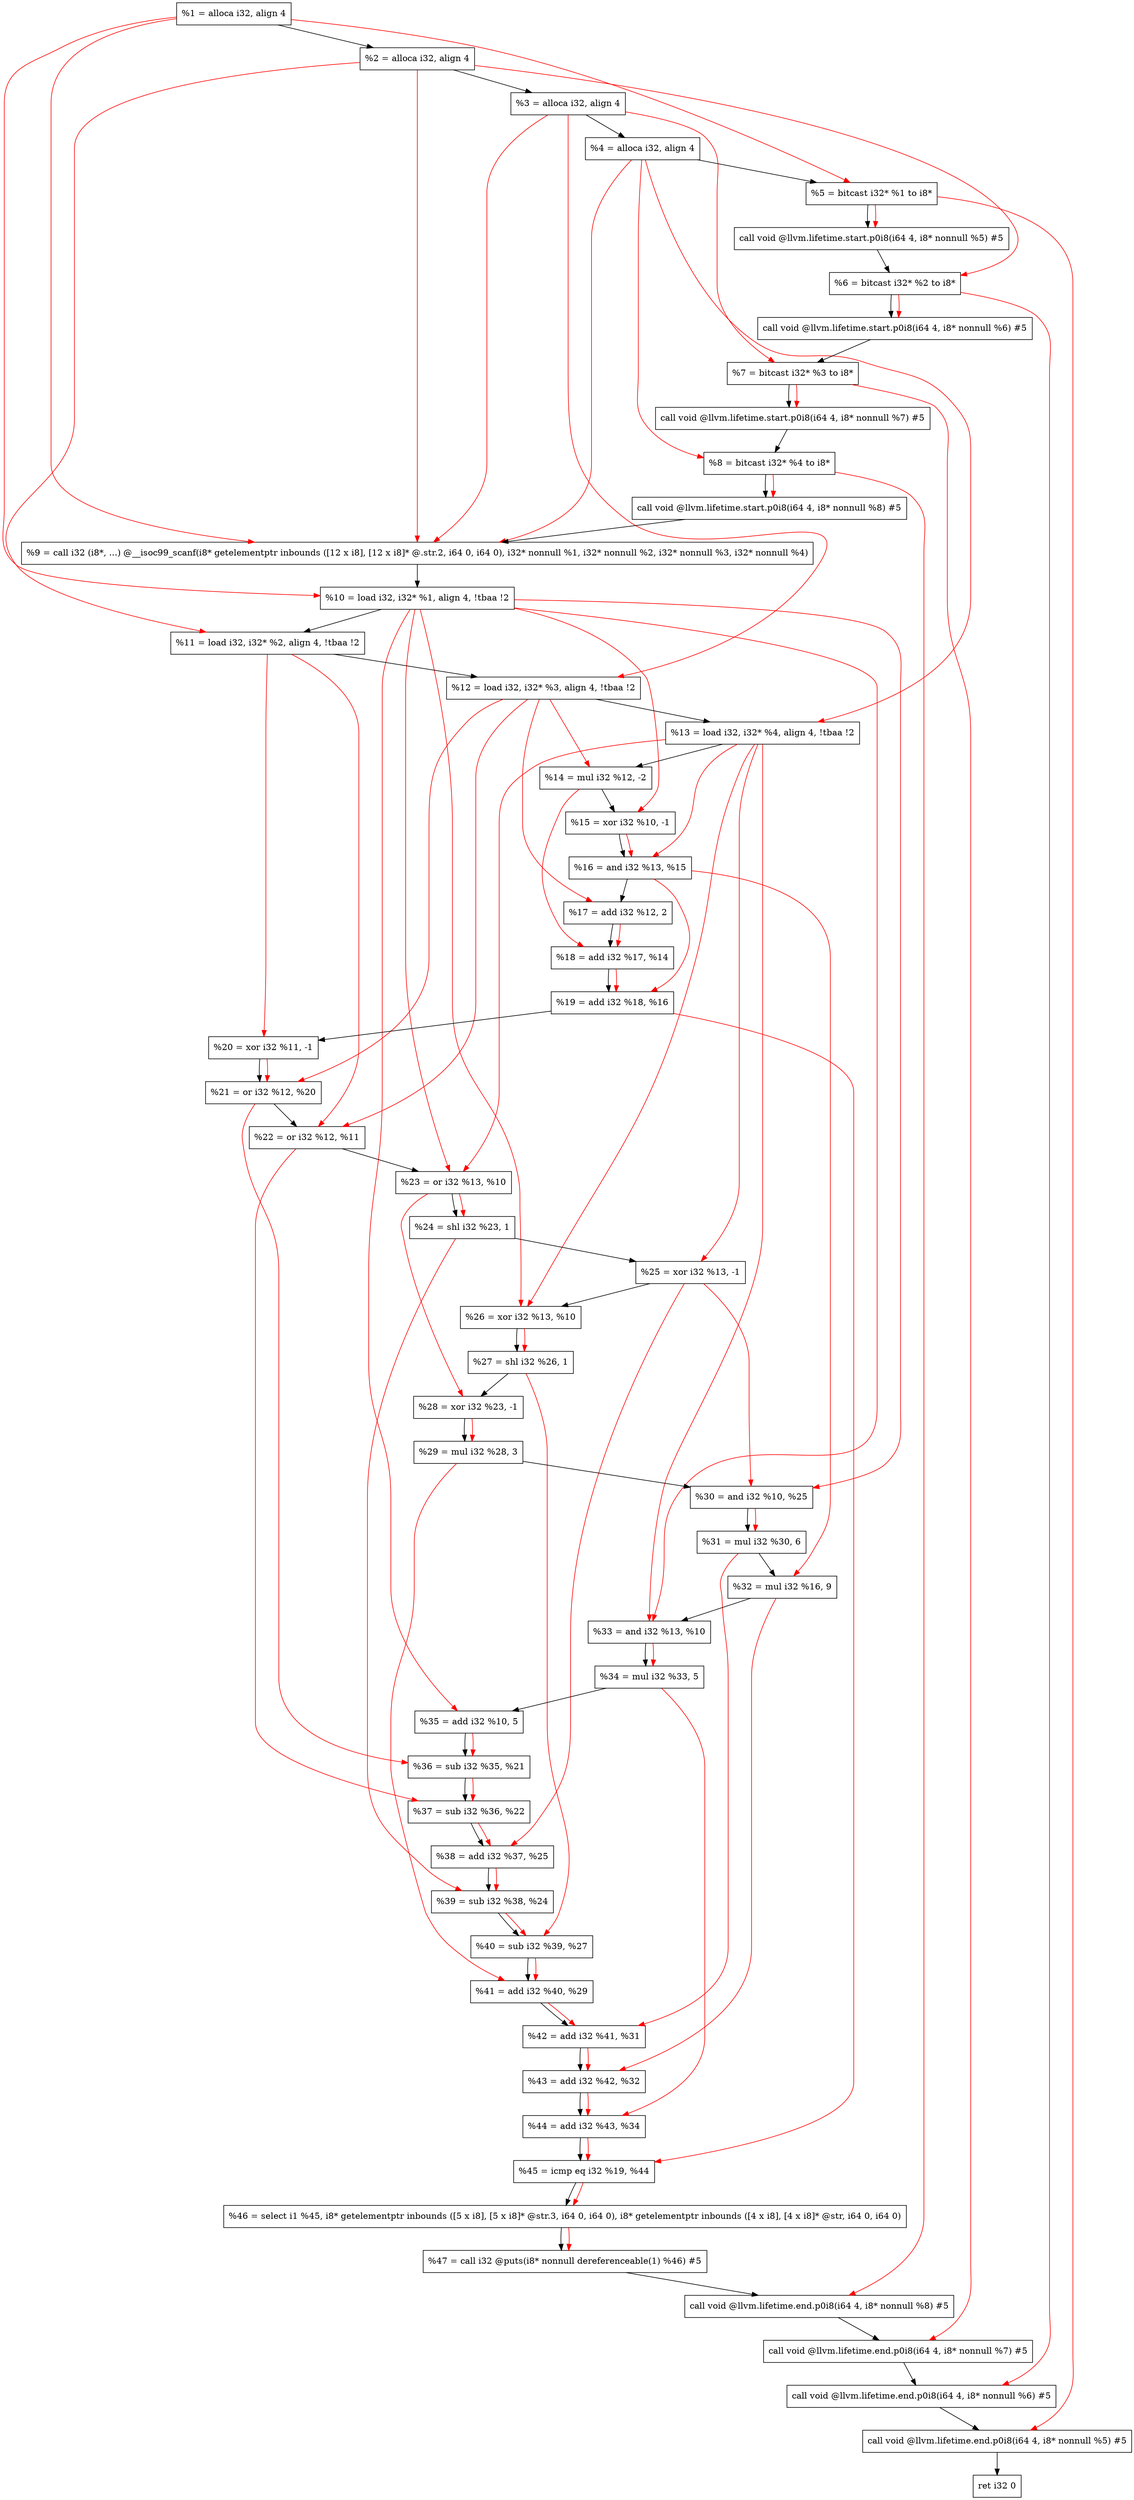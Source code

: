 digraph "DFG for'main' function" {
	Node0xa66738[shape=record, label="  %1 = alloca i32, align 4"];
	Node0xa667b8[shape=record, label="  %2 = alloca i32, align 4"];
	Node0xa66848[shape=record, label="  %3 = alloca i32, align 4"];
	Node0xa668a8[shape=record, label="  %4 = alloca i32, align 4"];
	Node0xa66958[shape=record, label="  %5 = bitcast i32* %1 to i8*"];
	Node0xa66d88[shape=record, label="  call void @llvm.lifetime.start.p0i8(i64 4, i8* nonnull %5) #5"];
	Node0xa66e68[shape=record, label="  %6 = bitcast i32* %2 to i8*"];
	Node0xa66f68[shape=record, label="  call void @llvm.lifetime.start.p0i8(i64 4, i8* nonnull %6) #5"];
	Node0xa67028[shape=record, label="  %7 = bitcast i32* %3 to i8*"];
	Node0xa670d8[shape=record, label="  call void @llvm.lifetime.start.p0i8(i64 4, i8* nonnull %7) #5"];
	Node0xa67198[shape=record, label="  %8 = bitcast i32* %4 to i8*"];
	Node0xa67248[shape=record, label="  call void @llvm.lifetime.start.p0i8(i64 4, i8* nonnull %8) #5"];
	Node0xa619b0[shape=record, label="  %9 = call i32 (i8*, ...) @__isoc99_scanf(i8* getelementptr inbounds ([12 x i8], [12 x i8]* @.str.2, i64 0, i64 0), i32* nonnull %1, i32* nonnull %2, i32* nonnull %3, i32* nonnull %4)"];
	Node0xa67448[shape=record, label="  %10 = load i32, i32* %1, align 4, !tbaa !2"];
	Node0xa683b8[shape=record, label="  %11 = load i32, i32* %2, align 4, !tbaa !2"];
	Node0xa68a28[shape=record, label="  %12 = load i32, i32* %3, align 4, !tbaa !2"];
	Node0xa68a88[shape=record, label="  %13 = load i32, i32* %4, align 4, !tbaa !2"];
	Node0xa68b00[shape=record, label="  %14 = mul i32 %12, -2"];
	Node0xa68b70[shape=record, label="  %15 = xor i32 %10, -1"];
	Node0xa68be0[shape=record, label="  %16 = and i32 %13, %15"];
	Node0xa68c50[shape=record, label="  %17 = add i32 %12, 2"];
	Node0xa68cc0[shape=record, label="  %18 = add i32 %17, %14"];
	Node0xa68d30[shape=record, label="  %19 = add i32 %18, %16"];
	Node0xa68da0[shape=record, label="  %20 = xor i32 %11, -1"];
	Node0xa68e10[shape=record, label="  %21 = or i32 %12, %20"];
	Node0xa68e80[shape=record, label="  %22 = or i32 %12, %11"];
	Node0xa68ef0[shape=record, label="  %23 = or i32 %13, %10"];
	Node0xa68f60[shape=record, label="  %24 = shl i32 %23, 1"];
	Node0xa68fd0[shape=record, label="  %25 = xor i32 %13, -1"];
	Node0xa69040[shape=record, label="  %26 = xor i32 %13, %10"];
	Node0xa690b0[shape=record, label="  %27 = shl i32 %26, 1"];
	Node0xa69120[shape=record, label="  %28 = xor i32 %23, -1"];
	Node0xa69190[shape=record, label="  %29 = mul i32 %28, 3"];
	Node0xa69200[shape=record, label="  %30 = and i32 %10, %25"];
	Node0xa69270[shape=record, label="  %31 = mul i32 %30, 6"];
	Node0xa692e0[shape=record, label="  %32 = mul i32 %16, 9"];
	Node0xa69350[shape=record, label="  %33 = and i32 %13, %10"];
	Node0xa693c0[shape=record, label="  %34 = mul i32 %33, 5"];
	Node0xa69430[shape=record, label="  %35 = add i32 %10, 5"];
	Node0xa694a0[shape=record, label="  %36 = sub i32 %35, %21"];
	Node0xa69510[shape=record, label="  %37 = sub i32 %36, %22"];
	Node0xa69580[shape=record, label="  %38 = add i32 %37, %25"];
	Node0xa695f0[shape=record, label="  %39 = sub i32 %38, %24"];
	Node0xa69660[shape=record, label="  %40 = sub i32 %39, %27"];
	Node0xa696d0[shape=record, label="  %41 = add i32 %40, %29"];
	Node0xa69740[shape=record, label="  %42 = add i32 %41, %31"];
	Node0xa697b0[shape=record, label="  %43 = add i32 %42, %32"];
	Node0xa69820[shape=record, label="  %44 = add i32 %43, %34"];
	Node0xa69890[shape=record, label="  %45 = icmp eq i32 %19, %44"];
	Node0xa068b8[shape=record, label="  %46 = select i1 %45, i8* getelementptr inbounds ([5 x i8], [5 x i8]* @str.3, i64 0, i64 0), i8* getelementptr inbounds ([4 x i8], [4 x i8]* @str, i64 0, i64 0)"];
	Node0xa69920[shape=record, label="  %47 = call i32 @puts(i8* nonnull dereferenceable(1) %46) #5"];
	Node0xa69bc8[shape=record, label="  call void @llvm.lifetime.end.p0i8(i64 4, i8* nonnull %8) #5"];
	Node0xa69d28[shape=record, label="  call void @llvm.lifetime.end.p0i8(i64 4, i8* nonnull %7) #5"];
	Node0xa69e38[shape=record, label="  call void @llvm.lifetime.end.p0i8(i64 4, i8* nonnull %6) #5"];
	Node0xa69f48[shape=record, label="  call void @llvm.lifetime.end.p0i8(i64 4, i8* nonnull %5) #5"];
	Node0xa6a008[shape=record, label="  ret i32 0"];
	Node0xa66738 -> Node0xa667b8;
	Node0xa667b8 -> Node0xa66848;
	Node0xa66848 -> Node0xa668a8;
	Node0xa668a8 -> Node0xa66958;
	Node0xa66958 -> Node0xa66d88;
	Node0xa66d88 -> Node0xa66e68;
	Node0xa66e68 -> Node0xa66f68;
	Node0xa66f68 -> Node0xa67028;
	Node0xa67028 -> Node0xa670d8;
	Node0xa670d8 -> Node0xa67198;
	Node0xa67198 -> Node0xa67248;
	Node0xa67248 -> Node0xa619b0;
	Node0xa619b0 -> Node0xa67448;
	Node0xa67448 -> Node0xa683b8;
	Node0xa683b8 -> Node0xa68a28;
	Node0xa68a28 -> Node0xa68a88;
	Node0xa68a88 -> Node0xa68b00;
	Node0xa68b00 -> Node0xa68b70;
	Node0xa68b70 -> Node0xa68be0;
	Node0xa68be0 -> Node0xa68c50;
	Node0xa68c50 -> Node0xa68cc0;
	Node0xa68cc0 -> Node0xa68d30;
	Node0xa68d30 -> Node0xa68da0;
	Node0xa68da0 -> Node0xa68e10;
	Node0xa68e10 -> Node0xa68e80;
	Node0xa68e80 -> Node0xa68ef0;
	Node0xa68ef0 -> Node0xa68f60;
	Node0xa68f60 -> Node0xa68fd0;
	Node0xa68fd0 -> Node0xa69040;
	Node0xa69040 -> Node0xa690b0;
	Node0xa690b0 -> Node0xa69120;
	Node0xa69120 -> Node0xa69190;
	Node0xa69190 -> Node0xa69200;
	Node0xa69200 -> Node0xa69270;
	Node0xa69270 -> Node0xa692e0;
	Node0xa692e0 -> Node0xa69350;
	Node0xa69350 -> Node0xa693c0;
	Node0xa693c0 -> Node0xa69430;
	Node0xa69430 -> Node0xa694a0;
	Node0xa694a0 -> Node0xa69510;
	Node0xa69510 -> Node0xa69580;
	Node0xa69580 -> Node0xa695f0;
	Node0xa695f0 -> Node0xa69660;
	Node0xa69660 -> Node0xa696d0;
	Node0xa696d0 -> Node0xa69740;
	Node0xa69740 -> Node0xa697b0;
	Node0xa697b0 -> Node0xa69820;
	Node0xa69820 -> Node0xa69890;
	Node0xa69890 -> Node0xa068b8;
	Node0xa068b8 -> Node0xa69920;
	Node0xa69920 -> Node0xa69bc8;
	Node0xa69bc8 -> Node0xa69d28;
	Node0xa69d28 -> Node0xa69e38;
	Node0xa69e38 -> Node0xa69f48;
	Node0xa69f48 -> Node0xa6a008;
edge [color=red]
	Node0xa66738 -> Node0xa66958;
	Node0xa66958 -> Node0xa66d88;
	Node0xa667b8 -> Node0xa66e68;
	Node0xa66e68 -> Node0xa66f68;
	Node0xa66848 -> Node0xa67028;
	Node0xa67028 -> Node0xa670d8;
	Node0xa668a8 -> Node0xa67198;
	Node0xa67198 -> Node0xa67248;
	Node0xa66738 -> Node0xa619b0;
	Node0xa667b8 -> Node0xa619b0;
	Node0xa66848 -> Node0xa619b0;
	Node0xa668a8 -> Node0xa619b0;
	Node0xa66738 -> Node0xa67448;
	Node0xa667b8 -> Node0xa683b8;
	Node0xa66848 -> Node0xa68a28;
	Node0xa668a8 -> Node0xa68a88;
	Node0xa68a28 -> Node0xa68b00;
	Node0xa67448 -> Node0xa68b70;
	Node0xa68a88 -> Node0xa68be0;
	Node0xa68b70 -> Node0xa68be0;
	Node0xa68a28 -> Node0xa68c50;
	Node0xa68c50 -> Node0xa68cc0;
	Node0xa68b00 -> Node0xa68cc0;
	Node0xa68cc0 -> Node0xa68d30;
	Node0xa68be0 -> Node0xa68d30;
	Node0xa683b8 -> Node0xa68da0;
	Node0xa68a28 -> Node0xa68e10;
	Node0xa68da0 -> Node0xa68e10;
	Node0xa68a28 -> Node0xa68e80;
	Node0xa683b8 -> Node0xa68e80;
	Node0xa68a88 -> Node0xa68ef0;
	Node0xa67448 -> Node0xa68ef0;
	Node0xa68ef0 -> Node0xa68f60;
	Node0xa68a88 -> Node0xa68fd0;
	Node0xa68a88 -> Node0xa69040;
	Node0xa67448 -> Node0xa69040;
	Node0xa69040 -> Node0xa690b0;
	Node0xa68ef0 -> Node0xa69120;
	Node0xa69120 -> Node0xa69190;
	Node0xa67448 -> Node0xa69200;
	Node0xa68fd0 -> Node0xa69200;
	Node0xa69200 -> Node0xa69270;
	Node0xa68be0 -> Node0xa692e0;
	Node0xa68a88 -> Node0xa69350;
	Node0xa67448 -> Node0xa69350;
	Node0xa69350 -> Node0xa693c0;
	Node0xa67448 -> Node0xa69430;
	Node0xa69430 -> Node0xa694a0;
	Node0xa68e10 -> Node0xa694a0;
	Node0xa694a0 -> Node0xa69510;
	Node0xa68e80 -> Node0xa69510;
	Node0xa69510 -> Node0xa69580;
	Node0xa68fd0 -> Node0xa69580;
	Node0xa69580 -> Node0xa695f0;
	Node0xa68f60 -> Node0xa695f0;
	Node0xa695f0 -> Node0xa69660;
	Node0xa690b0 -> Node0xa69660;
	Node0xa69660 -> Node0xa696d0;
	Node0xa69190 -> Node0xa696d0;
	Node0xa696d0 -> Node0xa69740;
	Node0xa69270 -> Node0xa69740;
	Node0xa69740 -> Node0xa697b0;
	Node0xa692e0 -> Node0xa697b0;
	Node0xa697b0 -> Node0xa69820;
	Node0xa693c0 -> Node0xa69820;
	Node0xa68d30 -> Node0xa69890;
	Node0xa69820 -> Node0xa69890;
	Node0xa69890 -> Node0xa068b8;
	Node0xa068b8 -> Node0xa69920;
	Node0xa67198 -> Node0xa69bc8;
	Node0xa67028 -> Node0xa69d28;
	Node0xa66e68 -> Node0xa69e38;
	Node0xa66958 -> Node0xa69f48;
}
